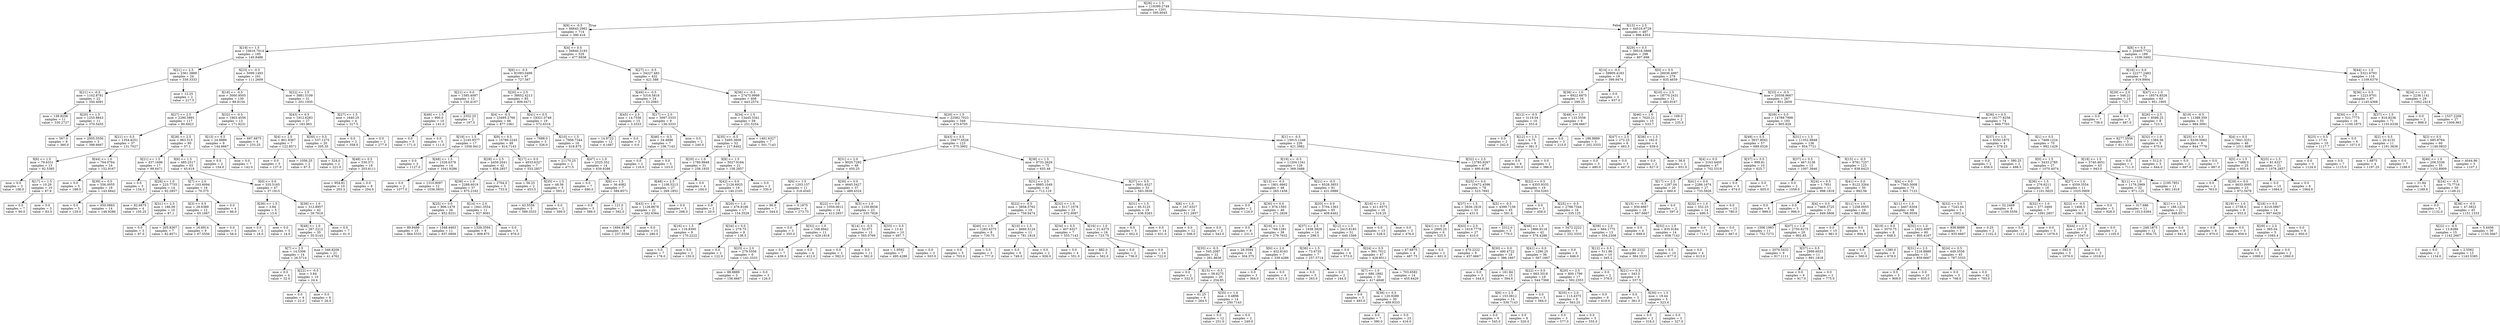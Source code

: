 digraph Tree {
node [shape=box] ;
0 [label="X[26] <= 1.5\nmse = 119399.2749\nsamples = 1201\nvalue = 595.6045"] ;
1 [label="X[9] <= -0.5\nmse = 66645.2962\nsamples = 714\nvalue = 390.416"] ;
0 -> 1 [labeldistance=2.5, labelangle=45, headlabel="True"] ;
2 [label="X[19] <= 1.5\nmse = 10616.7014\nsamples = 185\nvalue = 140.8486"] ;
1 -> 2 ;
3 [label="X[21] <= 2.5\nmse = 2361.3889\nsamples = 24\nvalue = 339.3333"] ;
2 -> 3 ;
4 [label="X[21] <= -0.5\nmse = 1102.8781\nsamples = 22\nvalue = 350.4091"] ;
3 -> 4 ;
5 [label="mse = 138.9256\nsamples = 11\nvalue = 330.2727"] ;
4 -> 5 ;
6 [label="X[20] <= 1.5\nmse = 1255.8843\nsamples = 11\nvalue = 370.5455"] ;
4 -> 6 ;
7 [label="mse = 567.0\nsamples = 8\nvalue = 360.0"] ;
6 -> 7 ;
8 [label="mse = 2005.5556\nsamples = 3\nvalue = 398.6667"] ;
6 -> 8 ;
9 [label="mse = 12.25\nsamples = 2\nvalue = 217.5"] ;
3 -> 9 ;
10 [label="X[23] <= -0.5\nmse = 5099.1493\nsamples = 161\nvalue = 111.2609"] ;
2 -> 10 ;
11 [label="X[18] <= -0.5\nmse = 3000.9505\nsamples = 130\nvalue = 89.8154"] ;
10 -> 11 ;
12 [label="X[27] <= 2.5\nmse = 2290.5891\nsamples = 117\nvalue = 80.6923"] ;
11 -> 12 ;
13 [label="X[21] <= 0.5\nmse = 1354.4251\nsamples = 37\nvalue = 131.7027"] ;
12 -> 13 ;
14 [label="X[6] <= 1.5\nmse = 79.6331\nsamples = 13\nvalue = 92.5385"] ;
13 -> 14 ;
15 [label="mse = 0.0\nsamples = 3\nvalue = 108.0"] ;
14 -> 15 ;
16 [label="X[17] <= 1.5\nmse = 10.29\nsamples = 10\nvalue = 87.9"] ;
14 -> 16 ;
17 [label="mse = 0.0\nsamples = 7\nvalue = 90.0"] ;
16 -> 17 ;
18 [label="mse = 0.0\nsamples = 3\nvalue = 83.0"] ;
16 -> 18 ;
19 [label="X[44] <= 1.0\nmse = 764.0764\nsamples = 24\nvalue = 152.9167"] ;
13 -> 19 ;
20 [label="mse = 0.0\nsamples = 5\nvalue = 188.0"] ;
19 -> 20 ;
21 [label="X[39] <= 0.5\nmse = 556.0055\nsamples = 19\nvalue = 143.6842"] ;
19 -> 21 ;
22 [label="mse = 0.0\nsamples = 5\nvalue = 129.0"] ;
21 -> 22 ;
23 [label="mse = 650.0663\nsamples = 14\nvalue = 148.9286"] ;
21 -> 23 ;
24 [label="X[28] <= 2.5\nmse = 963.515\nsamples = 80\nvalue = 57.1"] ;
12 -> 24 ;
25 [label="X[21] <= 1.5\nmse = 437.1696\nsamples = 17\nvalue = 99.6471"] ;
24 -> 25 ;
26 [label="mse = 0.0\nsamples = 3\nvalue = 134.0"] ;
25 -> 26 ;
27 [label="X[28] <= 1.0\nmse = 223.7755\nsamples = 14\nvalue = 92.2857"] ;
25 -> 27 ;
28 [label="mse = 82.6875\nsamples = 4\nvalue = 105.25"] ;
27 -> 28 ;
29 [label="X[31] <= 2.5\nmse = 186.09\nsamples = 10\nvalue = 87.1"] ;
27 -> 29 ;
30 [label="mse = 0.0\nsamples = 3\nvalue = 97.0"] ;
29 -> 30 ;
31 [label="mse = 205.8367\nsamples = 7\nvalue = 82.8571"] ;
29 -> 31 ;
32 [label="X[6] <= 1.5\nmse = 485.2517\nsamples = 63\nvalue = 45.619"] ;
24 -> 32 ;
33 [label="X[7] <= 2.0\nmse = 103.6094\nsamples = 16\nvalue = 70.375"] ;
32 -> 33 ;
34 [label="X[3] <= 0.5\nmse = 29.6389\nsamples = 12\nvalue = 65.1667"] ;
33 -> 34 ;
35 [label="mse = 16.6914\nsamples = 9\nvalue = 67.5556"] ;
34 -> 35 ;
36 [label="mse = 0.0\nsamples = 3\nvalue = 58.0"] ;
34 -> 36 ;
37 [label="mse = 0.0\nsamples = 4\nvalue = 86.0"] ;
33 -> 37 ;
38 [label="X[0] <= 0.0\nmse = 335.5165\nsamples = 47\nvalue = 37.1915"] ;
32 -> 38 ;
39 [label="X[36] <= 1.5\nmse = 3.84\nsamples = 5\nvalue = 15.6"] ;
38 -> 39 ;
40 [label="mse = 0.0\nsamples = 2\nvalue = 18.0"] ;
39 -> 40 ;
41 [label="mse = 0.0\nsamples = 3\nvalue = 14.0"] ;
39 -> 41 ;
42 [label="X[38] <= 1.0\nmse = 312.8957\nsamples = 42\nvalue = 39.7619"] ;
38 -> 42 ;
43 [label="X[48] <= 1.0\nmse = 267.2212\nsamples = 35\nvalue = 35.5143"] ;
42 -> 43 ;
44 [label="X[7] <= 2.5\nmse = 14.5306\nsamples = 14\nvalue = 26.5714"] ;
43 -> 44 ;
45 [label="mse = 0.0\nsamples = 4\nvalue = 32.0"] ;
44 -> 45 ;
46 [label="X[22] <= -0.5\nmse = 3.84\nsamples = 10\nvalue = 24.4"] ;
44 -> 46 ;
47 [label="mse = 0.0\nsamples = 4\nvalue = 22.0"] ;
46 -> 47 ;
48 [label="mse = 0.0\nsamples = 6\nvalue = 26.0"] ;
46 -> 48 ;
49 [label="mse = 346.8209\nsamples = 21\nvalue = 41.4762"] ;
43 -> 49 ;
50 [label="mse = 0.0\nsamples = 7\nvalue = 61.0"] ;
42 -> 50 ;
51 [label="X[32] <= -0.5\nmse = 1903.4556\nsamples = 13\nvalue = 171.9231"] ;
11 -> 51 ;
52 [label="X[13] <= 0.5\nmse = 24.8889\nsamples = 9\nvalue = 144.6667"] ;
51 -> 52 ;
53 [label="mse = 0.0\nsamples = 2\nvalue = 154.0"] ;
52 -> 53 ;
54 [label="mse = 0.0\nsamples = 7\nvalue = 142.0"] ;
52 -> 54 ;
55 [label="mse = 697.6875\nsamples = 4\nvalue = 233.25"] ;
51 -> 55 ;
56 [label="X[22] <= 1.5\nmse = 3881.5109\nsamples = 31\nvalue = 201.1935"] ;
10 -> 56 ;
57 [label="X[43] <= 0.5\nmse = 1912.6283\nsamples = 27\nvalue = 183.963"] ;
56 -> 57 ;
58 [label="X[4] <= 2.5\nmse = 801.8367\nsamples = 7\nvalue = 122.8571"] ;
57 -> 58 ;
59 [label="mse = 0.0\nsamples = 5\nvalue = 137.0"] ;
58 -> 59 ;
60 [label="mse = 1056.25\nsamples = 2\nvalue = 87.5"] ;
58 -> 60 ;
61 [label="X[30] <= 0.5\nmse = 537.1275\nsamples = 20\nvalue = 205.35"] ;
57 -> 61 ;
62 [label="mse = 324.0\nsamples = 2\nvalue = 221.0"] ;
61 -> 62 ;
63 [label="X[48] <= 0.5\nmse = 530.571\nsamples = 18\nvalue = 203.6111"] ;
61 -> 63 ;
64 [label="mse = 954.81\nsamples = 10\nvalue = 203.3"] ;
63 -> 64 ;
65 [label="mse = 0.0\nsamples = 8\nvalue = 204.0"] ;
63 -> 65 ;
66 [label="X[27] <= 1.5\nmse = 1640.25\nsamples = 4\nvalue = 317.5"] ;
56 -> 66 ;
67 [label="mse = 0.0\nsamples = 2\nvalue = 358.0"] ;
66 -> 67 ;
68 [label="mse = 0.0\nsamples = 2\nvalue = 277.0"] ;
66 -> 68 ;
69 [label="X[4] <= 0.5\nmse = 56840.3183\nsamples = 529\nvalue = 477.6938"] ;
1 -> 69 ;
70 [label="X[6] <= -0.5\nmse = 81093.0496\nsamples = 97\nvalue = 727.567"] ;
69 -> 70 ;
71 [label="X[21] <= 0.0\nmse = 1585.4097\nsamples = 12\nvalue = 150.4167"] ;
70 -> 71 ;
72 [label="X[49] <= 1.5\nmse = 900.0\nsamples = 10\nvalue = 141.0"] ;
71 -> 72 ;
73 [label="mse = 0.0\nsamples = 5\nvalue = 171.0"] ;
72 -> 73 ;
74 [label="mse = 0.0\nsamples = 5\nvalue = 111.0"] ;
72 -> 74 ;
75 [label="mse = 2352.25\nsamples = 2\nvalue = 197.5"] ;
71 -> 75 ;
76 [label="X[20] <= 2.5\nmse = 38652.4213\nsamples = 85\nvalue = 809.0471"] ;
70 -> 76 ;
77 [label="X[4] <= -0.5\nmse = 23495.2766\nsamples = 66\nvalue = 877.1061"] ;
76 -> 77 ;
78 [label="X[19] <= 1.5\nmse = 2145.9377\nsamples = 17\nvalue = 1056.9412"] ;
77 -> 78 ;
79 [label="mse = 0.0\nsamples = 3\nvalue = 1127.0"] ;
78 -> 79 ;
80 [label="X[48] <= 1.5\nmse = 1328.6378\nsamples = 14\nvalue = 1041.9286"] ;
78 -> 80 ;
81 [label="mse = 0.0\nsamples = 2\nvalue = 1077.0"] ;
80 -> 81 ;
82 [label="mse = 1310.9097\nsamples = 12\nvalue = 1036.0833"] ;
80 -> 82 ;
83 [label="X[9] <= 0.5\nmse = 15789.2245\nsamples = 49\nvalue = 814.7143"] ;
77 -> 83 ;
84 [label="X[28] <= 2.5\nmse = 4459.2041\nsamples = 42\nvalue = 858.2857"] ;
83 -> 84 ;
85 [label="X[38] <= 1.0\nmse = 2288.6019\nsamples = 37\nvalue = 875.2162"] ;
84 -> 85 ;
86 [label="X[25] <= 0.0\nmse = 806.1479\nsamples = 26\nvalue = 852.9231"] ;
85 -> 86 ;
87 [label="mse = 89.8489\nsamples = 15\nvalue = 864.5333"] ;
86 -> 87 ;
88 [label="mse = 1348.4463\nsamples = 11\nvalue = 837.0909"] ;
86 -> 88 ;
89 [label="X[14] <= 2.0\nmse = 1841.3554\nsamples = 11\nvalue = 927.9091"] ;
85 -> 89 ;
90 [label="mse = 1339.3594\nsamples = 8\nvalue = 909.875"] ;
89 -> 90 ;
91 [label="mse = 0.0\nsamples = 3\nvalue = 976.0"] ;
89 -> 91 ;
92 [label="mse = 2704.0\nsamples = 5\nvalue = 733.0"] ;
84 -> 92 ;
93 [label="X[17] <= 0.0\nmse = 4033.6327\nsamples = 7\nvalue = 553.2857"] ;
83 -> 93 ;
94 [label="mse = 56.25\nsamples = 2\nvalue = 453.5"] ;
93 -> 94 ;
95 [label="X[35] <= 1.5\nmse = 48.56\nsamples = 5\nvalue = 593.2"] ;
93 -> 95 ;
96 [label="mse = 43.5556\nsamples = 3\nvalue = 589.3333"] ;
95 -> 96 ;
97 [label="mse = 0.0\nsamples = 2\nvalue = 599.0"] ;
95 -> 97 ;
98 [label="X[41] <= 0.5\nmse = 19321.0748\nsamples = 19\nvalue = 572.6316"] ;
76 -> 98 ;
99 [label="mse = 7688.0\nsamples = 3\nvalue = 326.0"] ;
98 -> 99 ;
100 [label="X[10] <= 1.5\nmse = 7958.7344\nsamples = 16\nvalue = 618.875"] ;
98 -> 100 ;
101 [label="mse = 21170.25\nsamples = 2\nvalue = 471.5"] ;
100 -> 101 ;
102 [label="X[47] <= 1.0\nmse = 2525.352\nsamples = 14\nvalue = 639.9286"] ;
100 -> 102 ;
103 [label="mse = 0.0\nsamples = 7\nvalue = 690.0"] ;
102 -> 103 ;
104 [label="X[6] <= 1.5\nmse = 36.4082\nsamples = 7\nvalue = 589.8571"] ;
102 -> 104 ;
105 [label="mse = 0.0\nsamples = 5\nvalue = 589.0"] ;
104 -> 105 ;
106 [label="mse = 121.0\nsamples = 2\nvalue = 592.0"] ;
104 -> 106 ;
107 [label="X[27] <= -0.5\nmse = 34227.483\nsamples = 432\nvalue = 421.588"] ;
69 -> 107 ;
108 [label="X[49] <= -0.5\nmse = 5316.5816\nsamples = 24\nvalue = 53.2083"] ;
107 -> 108 ;
109 [label="X[45] <= 2.5\nmse = 14.7556\nsamples = 15\nvalue = 3.3333"] ;
108 -> 109 ;
110 [label="mse = 14.9722\nsamples = 12\nvalue = 4.1667"] ;
109 -> 110 ;
111 [label="mse = 0.0\nsamples = 3\nvalue = 0.0"] ;
109 -> 111 ;
112 [label="X[17] <= 2.0\nmse = 3097.3333\nsamples = 9\nvalue = 136.3333"] ;
108 -> 112 ;
113 [label="X[46] <= -0.5\nmse = 34.4898\nsamples = 7\nvalue = 106.7143"] ;
112 -> 113 ;
114 [label="mse = 0.0\nsamples = 2\nvalue = 116.0"] ;
113 -> 114 ;
115 [label="mse = 0.0\nsamples = 5\nvalue = 103.0"] ;
113 -> 115 ;
116 [label="mse = 0.0\nsamples = 2\nvalue = 240.0"] ;
112 -> 116 ;
117 [label="X[36] <= -0.5\nmse = 27475.9999\nsamples = 408\nvalue = 443.2574"] ;
107 -> 117 ;
118 [label="X[34] <= 1.5\nmse = 13445.3341\nsamples = 59\nvalue = 251.5254"] ;
117 -> 118 ;
119 [label="X[35] <= -0.5\nmse = 5495.3609\nsamples = 52\nvalue = 217.8462"] ;
118 -> 119 ;
120 [label="X[20] <= 1.0\nmse = 1780.9948\nsamples = 31\nvalue = 258.1935"] ;
119 -> 120 ;
121 [label="X[48] <= 2.5\nmse = 1108.5213\nsamples = 27\nvalue = 269.1852"] ;
120 -> 121 ;
122 [label="X[43] <= 1.0\nmse = 1128.8678\nsamples = 22\nvalue = 262.6364"] ;
121 -> 122 ;
123 [label="mse = 1694.9136\nsamples = 9\nvalue = 237.5556"] ;
122 -> 123 ;
124 [label="mse = 0.0\nsamples = 13\nvalue = 280.0"] ;
122 -> 124 ;
125 [label="mse = 0.0\nsamples = 5\nvalue = 298.0"] ;
121 -> 125 ;
126 [label="mse = 0.0\nsamples = 4\nvalue = 184.0"] ;
120 -> 126 ;
127 [label="X[8] <= 1.5\nmse = 5027.9184\nsamples = 21\nvalue = 158.2857"] ;
119 -> 127 ;
128 [label="X[42] <= 0.0\nmse = 2126.6925\nsamples = 19\nvalue = 140.2105"] ;
127 -> 128 ;
129 [label="mse = 0.0\nsamples = 2\nvalue = 20.0"] ;
128 -> 129 ;
130 [label="X[20] <= 1.0\nmse = 476.8166\nsamples = 17\nvalue = 154.3529"] ;
128 -> 130 ;
131 [label="X[16] <= 1.5\nmse = 116.8395\nsamples = 9\nvalue = 170.2222"] ;
130 -> 131 ;
132 [label="mse = 0.0\nsamples = 7\nvalue = 176.0"] ;
131 -> 132 ;
133 [label="mse = 0.0\nsamples = 2\nvalue = 150.0"] ;
131 -> 133 ;
134 [label="X[34] <= 0.0\nmse = 279.75\nsamples = 8\nvalue = 136.5"] ;
130 -> 134 ;
135 [label="mse = 0.0\nsamples = 2\nvalue = 122.0"] ;
134 -> 135 ;
136 [label="X[25] <= 2.0\nmse = 279.5556\nsamples = 6\nvalue = 141.3333"] ;
134 -> 136 ;
137 [label="mse = 88.8889\nsamples = 3\nvalue = 156.6667"] ;
136 -> 137 ;
138 [label="mse = 0.0\nsamples = 3\nvalue = 126.0"] ;
136 -> 138 ;
139 [label="mse = 0.0\nsamples = 2\nvalue = 330.0"] ;
127 -> 139 ;
140 [label="mse = 1481.6327\nsamples = 7\nvalue = 501.7143"] ;
118 -> 140 ;
141 [label="X[20] <= 1.5\nmse = 22582.7023\nsamples = 349\nvalue = 475.6705"] ;
117 -> 141 ;
142 [label="X[43] <= 0.5\nmse = 19477.6526\nsamples = 123\nvalue = 575.3902"] ;
141 -> 142 ;
143 [label="X[31] <= 2.0\nmse = 9020.7292\nsamples = 48\nvalue = 450.25"] ;
142 -> 143 ;
144 [label="X[6] <= 1.5\nmse = 1203.157\nsamples = 11\nvalue = 318.4545"] ;
143 -> 144 ;
145 [label="mse = 96.0\nsamples = 7\nvalue = 344.0"] ;
144 -> 145 ;
146 [label="mse = 0.1875\nsamples = 4\nvalue = 273.75"] ;
144 -> 146 ;
147 [label="X[30] <= 0.0\nmse = 4645.5427\nsamples = 37\nvalue = 489.4324"] ;
143 -> 147 ;
148 [label="X[22] <= 0.0\nmse = 1059.0612\nsamples = 14\nvalue = 413.2857"] ;
147 -> 148 ;
149 [label="mse = 0.0\nsamples = 3\nvalue = 355.0"] ;
148 -> 149 ;
150 [label="X[32] <= 1.0\nmse = 168.6942\nsamples = 11\nvalue = 429.1818"] ;
148 -> 150 ;
151 [label="mse = 0.0\nsamples = 7\nvalue = 439.0"] ;
150 -> 151 ;
152 [label="mse = 0.0\nsamples = 4\nvalue = 412.0"] ;
150 -> 152 ;
153 [label="X[3] <= 1.0\nmse = 1150.8658\nsamples = 23\nvalue = 535.7826"] ;
147 -> 153 ;
154 [label="X[14] <= -0.5\nmse = 52.071\nsamples = 13\nvalue = 565.0769"] ;
153 -> 154 ;
155 [label="mse = 0.0\nsamples = 2\nvalue = 582.0"] ;
154 -> 155 ;
156 [label="mse = 0.0\nsamples = 11\nvalue = 562.0"] ;
154 -> 156 ;
157 [label="X[33] <= 0.5\nmse = 13.41\nsamples = 10\nvalue = 497.7"] ;
153 -> 157 ;
158 [label="mse = 1.9592\nsamples = 7\nvalue = 495.4286"] ;
157 -> 158 ;
159 [label="mse = 0.0\nsamples = 3\nvalue = 503.0"] ;
157 -> 159 ;
160 [label="X[38] <= 1.5\nmse = 9733.2629\nsamples = 75\nvalue = 655.48"] ;
142 -> 160 ;
161 [label="X[31] <= 2.5\nmse = 6985.1049\nsamples = 42\nvalue = 712.119"] ;
160 -> 161 ;
162 [label="X[22] <= -0.5\nmse = 3858.5762\nsamples = 19\nvalue = 759.9474"] ;
161 -> 162 ;
163 [label="X[40] <= 1.5\nmse = 1283.4375\nsamples = 8\nvalue = 730.75"] ;
162 -> 163 ;
164 [label="mse = 0.0\nsamples = 5\nvalue = 703.0"] ;
163 -> 164 ;
165 [label="mse = 0.0\nsamples = 3\nvalue = 777.0"] ;
163 -> 165 ;
166 [label="X[10] <= 1.5\nmse = 4660.5124\nsamples = 11\nvalue = 781.1818"] ;
162 -> 166 ;
167 [label="mse = 0.0\nsamples = 9\nvalue = 749.0"] ;
166 -> 167 ;
168 [label="mse = 0.0\nsamples = 2\nvalue = 926.0"] ;
166 -> 168 ;
169 [label="X[32] <= 1.0\nmse = 6117.1078\nsamples = 23\nvalue = 672.6087"] ;
161 -> 169 ;
170 [label="X[34] <= 0.5\nmse = 407.6327\nsamples = 7\nvalue = 555.7143"] ;
169 -> 170 ;
171 [label="mse = 0.0\nsamples = 4\nvalue = 551.0"] ;
170 -> 171 ;
172 [label="mse = 882.0\nsamples = 3\nvalue = 562.0"] ;
170 -> 172 ;
173 [label="X[16] <= 1.0\nmse = 21.4375\nsamples = 16\nvalue = 723.75"] ;
169 -> 173 ;
174 [label="mse = 0.0\nsamples = 2\nvalue = 736.0"] ;
173 -> 174 ;
175 [label="mse = 0.0\nsamples = 14\nvalue = 722.0"] ;
173 -> 175 ;
176 [label="X[37] <= 0.5\nmse = 3951.6327\nsamples = 33\nvalue = 583.3939"] ;
160 -> 176 ;
177 [label="X[31] <= 1.5\nmse = 85.5125\nsamples = 19\nvalue = 636.5263"] ;
176 -> 177 ;
178 [label="mse = 0.0\nsamples = 5\nvalue = 652.0"] ;
177 -> 178 ;
179 [label="mse = 0.0\nsamples = 14\nvalue = 631.0"] ;
177 -> 179 ;
180 [label="X[8] <= 1.0\nmse = 167.6327\nsamples = 14\nvalue = 511.2857"] ;
176 -> 180 ;
181 [label="mse = 0.0\nsamples = 12\nvalue = 506.0"] ;
180 -> 181 ;
182 [label="mse = 0.0\nsamples = 2\nvalue = 543.0"] ;
180 -> 182 ;
183 [label="X[1] <= -0.5\nmse = 15915.1246\nsamples = 226\nvalue = 421.3982"] ;
141 -> 183 ;
184 [label="X[19] <= -0.5\nmse = 11204.1341\nsamples = 129\nvalue = 369.3488"] ;
183 -> 184 ;
185 [label="X[13] <= -0.5\nmse = 1801.6662\nsamples = 48\nvalue = 265.1458"] ;
184 -> 185 ;
186 [label="mse = 0.0\nsamples = 2\nvalue = 124.0"] ;
185 -> 186 ;
187 [label="X[30] <= 0.0\nmse = 976.1593\nsamples = 46\nvalue = 271.2826"] ;
185 -> 187 ;
188 [label="mse = 0.0\nsamples = 8\nvalue = 231.0"] ;
187 -> 188 ;
189 [label="X[16] <= 1.0\nmse = 768.1281\nsamples = 38\nvalue = 279.7632"] ;
187 -> 189 ;
190 [label="X[35] <= -0.5\nmse = 545.2087\nsamples = 22\nvalue = 261.8636"] ;
189 -> 190 ;
191 [label="mse = 0.0\nsamples = 2\nvalue = 332.0"] ;
190 -> 191 ;
192 [label="X[15] <= -0.5\nmse = 58.6275\nsamples = 20\nvalue = 254.85"] ;
190 -> 192 ;
193 [label="mse = 61.25\nsamples = 6\nvalue = 264.5"] ;
192 -> 193 ;
194 [label="X[35] <= 1.0\nmse = 0.4898\nsamples = 14\nvalue = 250.7143"] ;
192 -> 194 ;
195 [label="mse = 0.0\nsamples = 12\nvalue = 251.0"] ;
194 -> 195 ;
196 [label="mse = 0.0\nsamples = 2\nvalue = 249.0"] ;
194 -> 196 ;
197 [label="mse = 28.3594\nsamples = 16\nvalue = 304.375"] ;
189 -> 197 ;
198 [label="X[21] <= -0.5\nmse = 6528.3853\nsamples = 81\nvalue = 431.0988"] ;
184 -> 198 ;
199 [label="X[33] <= 0.0\nmse = 5704.1363\nsamples = 65\nvalue = 409.6462"] ;
198 -> 199 ;
200 [label="X[37] <= 2.5\nmse = 1938.3929\nsamples = 14\nvalue = 298.5"] ;
199 -> 200 ;
201 [label="X[6] <= 2.0\nmse = 452.8163\nsamples = 7\nvalue = 339.4286"] ;
200 -> 201 ;
202 [label="mse = 0.0\nsamples = 3\nvalue = 364.0"] ;
201 -> 202 ;
203 [label="mse = 0.0\nsamples = 4\nvalue = 321.0"] ;
201 -> 203 ;
204 [label="X[36] <= 1.5\nmse = 73.6735\nsamples = 7\nvalue = 257.5714"] ;
200 -> 204 ;
205 [label="mse = 0.0\nsamples = 5\nvalue = 263.0"] ;
204 -> 205 ;
206 [label="mse = 0.0\nsamples = 2\nvalue = 244.0"] ;
204 -> 206 ;
207 [label="X[12] <= 1.5\nmse = 2415.8185\nsamples = 51\nvalue = 440.1569"] ;
199 -> 207 ;
208 [label="mse = 0.0\nsamples = 4\nvalue = 573.0"] ;
207 -> 208 ;
209 [label="X[24] <= 0.5\nmse = 991.7012\nsamples = 47\nvalue = 428.8511"] ;
207 -> 209 ;
210 [label="X[7] <= 1.0\nmse = 680.1892\nsamples = 33\nvalue = 417.4848"] ;
209 -> 210 ;
211 [label="mse = 0.0\nsamples = 3\nvalue = 493.0"] ;
210 -> 211 ;
212 [label="X[38] <= 0.5\nmse = 120.9289\nsamples = 30\nvalue = 409.9333"] ;
210 -> 212 ;
213 [label="mse = 0.0\nsamples = 7\nvalue = 390.0"] ;
212 -> 213 ;
214 [label="mse = 0.0\nsamples = 23\nvalue = 416.0"] ;
212 -> 214 ;
215 [label="mse = 703.6582\nsamples = 14\nvalue = 455.6429"] ;
209 -> 215 ;
216 [label="X[16] <= 2.0\nmse = 411.9375\nsamples = 16\nvalue = 518.25"] ;
198 -> 216 ;
217 [label="mse = 0.0\nsamples = 13\nvalue = 528.0"] ;
216 -> 217 ;
218 [label="mse = 0.0\nsamples = 3\nvalue = 476.0"] ;
216 -> 218 ;
219 [label="X[32] <= 2.5\nmse = 13785.9267\nsamples = 97\nvalue = 490.6186"] ;
183 -> 219 ;
220 [label="X[25] <= 0.0\nmse = 10472.4596\nsamples = 78\nvalue = 523.7692"] ;
219 -> 220 ;
221 [label="X[37] <= 1.5\nmse = 3836.1818\nsamples = 33\nvalue = 431.0"] ;
220 -> 221 ;
222 [label="X[41] <= 0.0\nmse = 2895.25\nsamples = 6\nvalue = 525.5"] ;
221 -> 222 ;
223 [label="mse = 67.6875\nsamples = 4\nvalue = 487.75"] ;
222 -> 223 ;
224 [label="mse = 0.0\nsamples = 2\nvalue = 601.0"] ;
222 -> 224 ;
225 [label="X[43] <= 2.0\nmse = 1619.7778\nsamples = 27\nvalue = 410.0"] ;
221 -> 225 ;
226 [label="mse = 470.2222\nsamples = 9\nvalue = 457.6667"] ;
225 -> 226 ;
227 [label="X[30] <= 0.0\nmse = 490.4722\nsamples = 18\nvalue = 386.1667"] ;
225 -> 227 ;
228 [label="mse = 0.0\nsamples = 3\nvalue = 344.0"] ;
227 -> 228 ;
229 [label="mse = 161.84\nsamples = 15\nvalue = 394.6"] ;
227 -> 229 ;
230 [label="X[5] <= -0.5\nmse = 4399.7156\nsamples = 45\nvalue = 591.8"] ;
220 -> 230 ;
231 [label="mse = 2312.0\nsamples = 3\nvalue = 779.0"] ;
230 -> 231 ;
232 [label="X[48] <= 1.5\nmse = 1866.9116\nsamples = 42\nvalue = 578.4286"] ;
230 -> 232 ;
233 [label="X[41] <= 0.0\nmse = 1290.25\nsamples = 36\nvalue = 567.1667"] ;
232 -> 233 ;
234 [label="X[22] <= 0.0\nmse = 663.3518\nsamples = 19\nvalue = 544.7368"] ;
233 -> 234 ;
235 [label="X[6] <= 2.5\nmse = 153.0612\nsamples = 14\nvalue = 530.7143"] ;
234 -> 235 ;
236 [label="mse = 0.0\nsamples = 6\nvalue = 545.0"] ;
235 -> 236 ;
237 [label="mse = 0.0\nsamples = 8\nvalue = 520.0"] ;
235 -> 237 ;
238 [label="mse = 0.0\nsamples = 5\nvalue = 584.0"] ;
234 -> 238 ;
239 [label="X[20] <= 2.5\nmse = 800.1799\nsamples = 17\nvalue = 592.2353"] ;
233 -> 239 ;
240 [label="X[35] <= 2.0\nmse = 113.4375\nsamples = 8\nvalue = 563.25"] ;
239 -> 240 ;
241 [label="mse = 0.0\nsamples = 3\nvalue = 577.0"] ;
240 -> 241 ;
242 [label="mse = 0.0\nsamples = 5\nvalue = 555.0"] ;
240 -> 242 ;
243 [label="mse = 0.0\nsamples = 9\nvalue = 618.0"] ;
239 -> 243 ;
244 [label="mse = 0.0\nsamples = 6\nvalue = 646.0"] ;
232 -> 244 ;
245 [label="X[22] <= 0.5\nmse = 4355.9335\nsamples = 19\nvalue = 354.5263"] ;
219 -> 245 ;
246 [label="mse = 0.0\nsamples = 3\nvalue = 458.0"] ;
245 -> 246 ;
247 [label="X[25] <= -0.5\nmse = 2788.7344\nsamples = 16\nvalue = 335.125"] ;
245 -> 247 ;
248 [label="mse = 3472.2222\nsamples = 3\nvalue = 252.3333"] ;
247 -> 248 ;
249 [label="X[38] <= 2.0\nmse = 684.1775\nsamples = 13\nvalue = 354.2308"] ;
247 -> 249 ;
250 [label="X[12] <= 0.5\nmse = 511.96\nsamples = 10\nvalue = 345.2"] ;
249 -> 250 ;
251 [label="mse = 0.0\nsamples = 2\nvalue = 376.0"] ;
250 -> 251 ;
252 [label="X[21] <= 0.5\nmse = 343.5\nsamples = 8\nvalue = 337.5"] ;
250 -> 252 ;
253 [label="mse = 0.0\nsamples = 3\nvalue = 361.0"] ;
252 -> 253 ;
254 [label="X[30] <= 1.5\nmse = 19.44\nsamples = 5\nvalue = 323.4"] ;
252 -> 254 ;
255 [label="mse = 0.0\nsamples = 2\nvalue = 318.0"] ;
254 -> 255 ;
256 [label="mse = 0.0\nsamples = 3\nvalue = 327.0"] ;
254 -> 256 ;
257 [label="mse = 80.2222\nsamples = 3\nvalue = 384.3333"] ;
249 -> 257 ;
258 [label="X[15] <= 2.5\nmse = 44516.6729\nsamples = 487\nvalue = 896.4353"] ;
0 -> 258 [labeldistance=2.5, labelangle=-45, headlabel="False"] ;
259 [label="X[29] <= 0.5\nmse = 39518.5866\nsamples = 298\nvalue = 807.698"] ;
258 -> 259 ;
260 [label="X[14] <= -0.5\nmse = 59909.4183\nsamples = 19\nvalue = 399.9474"] ;
259 -> 260 ;
261 [label="X[38] <= 1.0\nmse = 6922.6875\nsamples = 16\nvalue = 299.25"] ;
260 -> 261 ;
262 [label="X[12] <= -0.5\nmse = 3119.04\nsamples = 10\nvalue = 353.6"] ;
261 -> 262 ;
263 [label="mse = 0.0\nsamples = 2\nvalue = 242.0"] ;
262 -> 263 ;
264 [label="X[12] <= 1.5\nmse = 6.75\nsamples = 8\nvalue = 381.5"] ;
262 -> 264 ;
265 [label="mse = 0.0\nsamples = 6\nvalue = 380.0"] ;
264 -> 265 ;
266 [label="mse = 0.0\nsamples = 2\nvalue = 386.0"] ;
264 -> 266 ;
267 [label="X[48] <= 1.5\nmse = 133.5556\nsamples = 6\nvalue = 208.6667"] ;
261 -> 267 ;
268 [label="mse = 0.0\nsamples = 3\nvalue = 215.0"] ;
267 -> 268 ;
269 [label="mse = 186.8889\nsamples = 3\nvalue = 202.3333"] ;
267 -> 269 ;
270 [label="mse = 0.0\nsamples = 3\nvalue = 937.0"] ;
260 -> 270 ;
271 [label="X[0] <= 0.5\nmse = 26036.4997\nsamples = 279\nvalue = 835.4659"] ;
259 -> 271 ;
272 [label="X[10] <= 2.5\nmse = 18770.2431\nsamples = 12\nvalue = 483.9167"] ;
271 -> 272 ;
273 [label="X[46] <= 1.0\nmse = 7620.21\nsamples = 10\nvalue = 533.7"] ;
272 -> 273 ;
274 [label="X[47] <= 2.5\nmse = 272.25\nsamples = 6\nvalue = 463.5"] ;
273 -> 274 ;
275 [label="mse = 0.0\nsamples = 3\nvalue = 480.0"] ;
274 -> 275 ;
276 [label="mse = 0.0\nsamples = 3\nvalue = 447.0"] ;
274 -> 276 ;
277 [label="X[36] <= 1.5\nmse = 162.0\nsamples = 4\nvalue = 639.0"] ;
273 -> 277 ;
278 [label="mse = 0.0\nsamples = 2\nvalue = 627.0"] ;
277 -> 278 ;
279 [label="mse = 36.0\nsamples = 2\nvalue = 651.0"] ;
277 -> 279 ;
280 [label="mse = 169.0\nsamples = 2\nvalue = 235.0"] ;
272 -> 280 ;
281 [label="X[33] <= -0.5\nmse = 20558.9667\nsamples = 267\nvalue = 851.2659"] ;
271 -> 281 ;
282 [label="X[39] <= 0.0\nmse = 14789.7998\nsamples = 193\nvalue = 805.829"] ;
281 -> 282 ;
283 [label="X[49] <= 0.5\nmse = 3637.8042\nsamples = 57\nvalue = 689.0526"] ;
282 -> 283 ;
284 [label="X[4] <= 0.5\nmse = 3163.4405\nsamples = 47\nvalue = 702.5319"] ;
283 -> 284 ;
285 [label="X[17] <= 2.5\nmse = 1287.04\nsamples = 20\nvalue = 660.6"] ;
284 -> 285 ;
286 [label="X[15] <= -0.5\nmse = 930.6667\nsamples = 18\nvalue = 667.6667"] ;
285 -> 286 ;
287 [label="mse = 0.0\nsamples = 4\nvalue = 699.0"] ;
286 -> 287 ;
288 [label="X[32] <= 1.0\nmse = 835.9184\nsamples = 14\nvalue = 658.7143"] ;
286 -> 288 ;
289 [label="mse = 0.0\nsamples = 10\nvalue = 677.0"] ;
288 -> 289 ;
290 [label="mse = 0.0\nsamples = 4\nvalue = 613.0"] ;
288 -> 290 ;
291 [label="mse = 0.0\nsamples = 2\nvalue = 597.0"] ;
285 -> 291 ;
292 [label="X[41] <= 0.0\nmse = 2286.1674\nsamples = 27\nvalue = 733.5926"] ;
284 -> 292 ;
293 [label="X[32] <= 1.0\nmse = 552.25\nsamples = 14\nvalue = 690.5"] ;
292 -> 293 ;
294 [label="mse = 0.0\nsamples = 7\nvalue = 714.0"] ;
293 -> 294 ;
295 [label="mse = 0.0\nsamples = 7\nvalue = 667.0"] ;
293 -> 295 ;
296 [label="mse = 0.0\nsamples = 13\nvalue = 780.0"] ;
292 -> 296 ;
297 [label="X[37] <= 0.5\nmse = 999.81\nsamples = 10\nvalue = 625.7"] ;
283 -> 297 ;
298 [label="mse = 0.0\nsamples = 3\nvalue = 674.0"] ;
297 -> 298 ;
299 [label="mse = 0.0\nsamples = 7\nvalue = 605.0"] ;
297 -> 299 ;
300 [label="X[31] <= 1.5\nmse = 11352.9848\nsamples = 136\nvalue = 854.7721"] ;
282 -> 300 ;
301 [label="X[37] <= 0.5\nmse = 467.3136\nsamples = 13\nvalue = 1007.3846"] ;
300 -> 301 ;
302 [label="mse = 0.0\nsamples = 2\nvalue = 1058.0"] ;
301 -> 302 ;
303 [label="X[24] <= 0.5\nmse = 1.7851\nsamples = 11\nvalue = 998.1818"] ;
301 -> 303 ;
304 [label="mse = 0.0\nsamples = 8\nvalue = 999.0"] ;
303 -> 304 ;
305 [label="mse = 0.0\nsamples = 3\nvalue = 996.0"] ;
303 -> 305 ;
306 [label="X[15] <= -0.5\nmse = 9781.7257\nsamples = 123\nvalue = 838.6423"] ;
300 -> 306 ;
307 [label="X[41] <= 0.0\nmse = 8122.3264\nsamples = 50\nvalue = 892.56"] ;
306 -> 307 ;
308 [label="X[4] <= 0.5\nmse = 7468.3725\nsamples = 31\nvalue = 849.5806"] ;
307 -> 308 ;
309 [label="mse = 1506.1983\nsamples = 11\nvalue = 752.7273"] ;
308 -> 309 ;
310 [label="X[47] <= 1.0\nmse = 2750.6275\nsamples = 20\nvalue = 902.85"] ;
308 -> 310 ;
311 [label="mse = 2076.5432\nsamples = 9\nvalue = 917.1111"] ;
310 -> 311 ;
312 [label="X[37] <= 0.5\nmse = 2999.6033\nsamples = 11\nvalue = 891.1818"] ;
310 -> 312 ;
313 [label="mse = 0.0\nsamples = 9\nvalue = 917.0"] ;
312 -> 313 ;
314 [label="mse = 0.0\nsamples = 2\nvalue = 775.0"] ;
312 -> 314 ;
315 [label="X[11] <= 1.0\nmse = 1258.0055\nsamples = 19\nvalue = 962.6842"] ;
307 -> 315 ;
316 [label="mse = 0.0\nsamples = 15\nvalue = 981.0"] ;
315 -> 316 ;
317 [label="mse = 0.0\nsamples = 4\nvalue = 894.0"] ;
315 -> 317 ;
318 [label="X[4] <= 0.0\nmse = 7563.3008\nsamples = 73\nvalue = 801.7123"] ;
306 -> 318 ;
319 [label="X[11] <= 1.0\nmse = 4407.6304\nsamples = 68\nvalue = 786.9559"] ;
318 -> 319 ;
320 [label="X[19] <= 0.0\nmse = 3570.75\nsamples = 8\nvalue = 648.5"] ;
319 -> 320 ;
321 [label="mse = 0.0\nsamples = 2\nvalue = 560.0"] ;
320 -> 321 ;
322 [label="mse = 1280.0\nsamples = 6\nvalue = 678.0"] ;
320 -> 322 ;
323 [label="X[32] <= 1.0\nmse = 1622.4097\nsamples = 60\nvalue = 805.4167"] ;
319 -> 323 ;
324 [label="X[31] <= 2.5\nmse = 1216.8889\nsamples = 15\nvalue = 859.6667"] ;
323 -> 324 ;
325 [label="mse = 0.0\nsamples = 5\nvalue = 909.0"] ;
324 -> 325 ;
326 [label="mse = 0.0\nsamples = 10\nvalue = 835.0"] ;
324 -> 326 ;
327 [label="X[24] <= 0.5\nmse = 449.5556\nsamples = 45\nvalue = 787.3333"] ;
323 -> 327 ;
328 [label="mse = 0.0\nsamples = 3\nvalue = 708.0"] ;
327 -> 328 ;
329 [label="mse = 0.0\nsamples = 42\nvalue = 793.0"] ;
327 -> 329 ;
330 [label="X[32] <= 0.5\nmse = 7243.44\nsamples = 5\nvalue = 1002.4"] ;
318 -> 330 ;
331 [label="mse = 938.8889\nsamples = 3\nvalue = 935.6667"] ;
330 -> 331 ;
332 [label="mse = 0.25\nsamples = 2\nvalue = 1102.5"] ;
330 -> 332 ;
333 [label="X[36] <= 0.5\nmse = 16177.8256\nsamples = 74\nvalue = 969.7703"] ;
281 -> 333 ;
334 [label="X[37] <= 1.5\nmse = 6550.1875\nsamples = 4\nvalue = 578.25"] ;
333 -> 334 ;
335 [label="mse = 0.0\nsamples = 2\nvalue = 658.0"] ;
334 -> 335 ;
336 [label="mse = 380.25\nsamples = 2\nvalue = 498.5"] ;
334 -> 336 ;
337 [label="X[1] <= 0.5\nmse = 7468.1224\nsamples = 70\nvalue = 992.1429"] ;
333 -> 337 ;
338 [label="X[0] <= 1.5\nmse = 3433.2785\nsamples = 27\nvalue = 1070.4074"] ;
337 -> 338 ;
339 [label="X[36] <= 1.5\nmse = 276.6211\nsamples = 16\nvalue = 1101.5625"] ;
338 -> 339 ;
340 [label="mse = 52.2469\nsamples = 9\nvalue = 1109.5556"] ;
339 -> 340 ;
341 [label="X[32] <= 1.0\nmse = 377.3469\nsamples = 7\nvalue = 1091.2857"] ;
339 -> 341 ;
342 [label="mse = 0.0\nsamples = 2\nvalue = 1122.0"] ;
341 -> 342 ;
343 [label="mse = 0.0\nsamples = 5\nvalue = 1079.0"] ;
341 -> 343 ;
344 [label="X[27] <= 1.0\nmse = 4559.3554\nsamples = 11\nvalue = 1025.0909"] ;
338 -> 344 ;
345 [label="X[22] <= -0.5\nmse = 1408.5\nsamples = 8\nvalue = 1061.5"] ;
344 -> 345 ;
346 [label="X[44] <= 1.5\nmse = 1037.0\nsamples = 6\nvalue = 1047.0"] ;
345 -> 346 ;
347 [label="mse = 392.0\nsamples = 3\nvalue = 1076.0"] ;
346 -> 347 ;
348 [label="mse = 0.0\nsamples = 3\nvalue = 1018.0"] ;
346 -> 348 ;
349 [label="mse = 0.0\nsamples = 2\nvalue = 1105.0"] ;
345 -> 349 ;
350 [label="mse = 0.0\nsamples = 3\nvalue = 928.0"] ;
344 -> 350 ;
351 [label="X[18] <= 1.5\nmse = 3740.4651\nsamples = 43\nvalue = 943.0"] ;
337 -> 351 ;
352 [label="X[11] <= 1.0\nmse = 1179.2969\nsamples = 32\nvalue = 971.125"] ;
351 -> 352 ;
353 [label="mse = 317.686\nsamples = 11\nvalue = 1013.6364"] ;
352 -> 353 ;
354 [label="X[1] <= 1.5\nmse = 188.1224\nsamples = 21\nvalue = 948.8571"] ;
352 -> 354 ;
355 [label="mse = 248.1875\nsamples = 12\nvalue = 954.75"] ;
354 -> 355 ;
356 [label="mse = 0.0\nsamples = 9\nvalue = 941.0"] ;
354 -> 356 ;
357 [label="mse = 2195.7851\nsamples = 11\nvalue = 861.1818"] ;
351 -> 357 ;
358 [label="X[8] <= 0.5\nmse = 20405.7722\nsamples = 189\nvalue = 1036.3492"] ;
258 -> 358 ;
359 [label="X[16] <= 0.0\nmse = 22277.2483\nsamples = 73\nvalue = 919.8904"] ;
358 -> 359 ;
360 [label="X[29] <= 2.0\nmse = 546.21\nsamples = 10\nvalue = 722.7"] ;
359 -> 360 ;
361 [label="mse = 0.0\nsamples = 7\nvalue = 738.0"] ;
360 -> 361 ;
362 [label="mse = 0.0\nsamples = 3\nvalue = 687.0"] ;
360 -> 362 ;
363 [label="X[47] <= 1.0\nmse = 18574.8526\nsamples = 63\nvalue = 951.1905"] ;
359 -> 363 ;
364 [label="X[26] <= 2.5\nmse = 8598.25\nsamples = 8\nvalue = 723.5"] ;
363 -> 364 ;
365 [label="mse = 8277.5556\nsamples = 3\nvalue = 811.3333"] ;
364 -> 365 ;
366 [label="X[32] <= 1.0\nmse = 1384.56\nsamples = 5\nvalue = 670.8"] ;
364 -> 366 ;
367 [label="mse = 0.0\nsamples = 2\nvalue = 711.0"] ;
366 -> 367 ;
368 [label="mse = 512.0\nsamples = 3\nvalue = 644.0"] ;
366 -> 368 ;
369 [label="X[19] <= -0.5\nmse = 11388.359\nsamples = 55\nvalue = 984.3091"] ;
363 -> 369 ;
370 [label="X[25] <= 0.5\nmse = 6239.5062\nsamples = 9\nvalue = 844.7778"] ;
369 -> 370 ;
371 [label="mse = 0.0\nsamples = 2\nvalue = 697.0"] ;
370 -> 371 ;
372 [label="mse = 0.0\nsamples = 7\nvalue = 887.0"] ;
370 -> 372 ;
373 [label="X[4] <= 0.5\nmse = 7841.3251\nsamples = 46\nvalue = 1011.6087"] ;
369 -> 373 ;
374 [label="X[5] <= 1.5\nmse = 7488.0\nsamples = 25\nvalue = 955.6"] ;
373 -> 374 ;
375 [label="mse = 0.0\nsamples = 2\nvalue = 763.0"] ;
374 -> 375 ;
376 [label="X[29] <= 0.0\nmse = 4633.0095\nsamples = 23\nvalue = 972.3478"] ;
374 -> 376 ;
377 [label="X[19] <= 1.0\nmse = 2738.0\nsamples = 9\nvalue = 933.0"] ;
376 -> 377 ;
378 [label="mse = 0.0\nsamples = 6\nvalue = 970.0"] ;
377 -> 378 ;
379 [label="mse = 0.0\nsamples = 3\nvalue = 859.0"] ;
377 -> 379 ;
380 [label="X[18] <= 0.5\nmse = 4216.0867\nsamples = 14\nvalue = 997.6429"] ;
376 -> 380 ;
381 [label="X[29] <= 2.0\nmse = 365.04\nsamples = 5\nvalue = 1083.4"] ;
380 -> 381 ;
382 [label="mse = 0.0\nsamples = 3\nvalue = 1099.0"] ;
381 -> 382 ;
383 [label="mse = 0.0\nsamples = 2\nvalue = 1060.0"] ;
381 -> 383 ;
384 [label="mse = 0.0\nsamples = 9\nvalue = 950.0"] ;
380 -> 384 ;
385 [label="X[25] <= 1.5\nmse = 81.6327\nsamples = 21\nvalue = 1078.2857"] ;
373 -> 385 ;
386 [label="mse = 0.0\nsamples = 15\nvalue = 1084.0"] ;
385 -> 386 ;
387 [label="mse = 0.0\nsamples = 6\nvalue = 1064.0"] ;
385 -> 387 ;
388 [label="X[44] <= 1.0\nmse = 5321.6793\nsamples = 116\nvalue = 1109.6379"] ;
358 -> 388 ;
389 [label="X[36] <= 0.5\nmse = 1223.9701\nsamples = 87\nvalue = 1145.4368"] ;
388 -> 389 ;
390 [label="X[30] <= 1.5\nmse = 521.7773\nsamples = 16\nvalue = 1100.1875"] ;
389 -> 390 ;
391 [label="X[23] <= 0.5\nmse = 17.01\nsamples = 10\nvalue = 1117.7"] ;
390 -> 391 ;
392 [label="mse = 0.0\nsamples = 3\nvalue = 1124.0"] ;
391 -> 392 ;
393 [label="mse = 0.0\nsamples = 7\nvalue = 1115.0"] ;
391 -> 393 ;
394 [label="mse = 0.0\nsamples = 6\nvalue = 1071.0"] ;
390 -> 394 ;
395 [label="X[37] <= 1.5\nmse = 816.8236\nsamples = 71\nvalue = 1155.6338"] ;
389 -> 395 ;
396 [label="X[2] <= 0.5\nmse = 20.4132\nsamples = 11\nvalue = 1191.3636"] ;
395 -> 396 ;
397 [label="mse = 1.6875\nsamples = 4\nvalue = 1197.25"] ;
396 -> 397 ;
398 [label="mse = 0.0\nsamples = 7\nvalue = 1188.0"] ;
396 -> 398 ;
399 [label="X[2] <= 0.5\nmse = 685.8764\nsamples = 60\nvalue = 1149.0833"] ;
395 -> 399 ;
400 [label="X[46] <= 1.0\nmse = 206.5336\nsamples = 55\nvalue = 1152.8909"] ;
399 -> 400 ;
401 [label="mse = 31.84\nsamples = 5\nvalue = 1189.6"] ;
400 -> 401 ;
402 [label="X[24] <= -0.5\nmse = 75.7716\nsamples = 50\nvalue = 1149.22"] ;
400 -> 402 ;
403 [label="mse = 0.0\nsamples = 5\nvalue = 1132.0"] ;
402 -> 403 ;
404 [label="X[38] <= -0.5\nmse = 47.5822\nsamples = 45\nvalue = 1151.1333"] ;
402 -> 404 ;
405 [label="X[22] <= -0.5\nmse = 13.9289\nsamples = 15\nvalue = 1142.2667"] ;
404 -> 405 ;
406 [label="mse = 9.0\nsamples = 2\nvalue = 1134.0"] ;
405 -> 406 ;
407 [label="mse = 2.5562\nsamples = 13\nvalue = 1143.5385"] ;
405 -> 407 ;
408 [label="mse = 5.4456\nsamples = 30\nvalue = 1155.5667"] ;
404 -> 408 ;
409 [label="mse = 4044.96\nsamples = 5\nvalue = 1107.2"] ;
399 -> 409 ;
410 [label="X[24] <= 1.0\nmse = 2236.1141\nsamples = 29\nvalue = 1002.2414"] ;
388 -> 410 ;
411 [label="mse = 0.0\nsamples = 2\nvalue = 898.0"] ;
410 -> 411 ;
412 [label="mse = 1537.2209\nsamples = 27\nvalue = 1009.963"] ;
410 -> 412 ;
}
